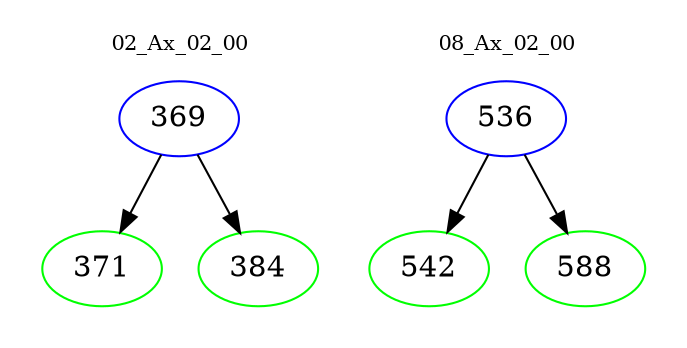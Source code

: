 digraph{
subgraph cluster_0 {
color = white
label = "02_Ax_02_00";
fontsize=10;
T0_369 [label="369", color="blue"]
T0_369 -> T0_371 [color="black"]
T0_371 [label="371", color="green"]
T0_369 -> T0_384 [color="black"]
T0_384 [label="384", color="green"]
}
subgraph cluster_1 {
color = white
label = "08_Ax_02_00";
fontsize=10;
T1_536 [label="536", color="blue"]
T1_536 -> T1_542 [color="black"]
T1_542 [label="542", color="green"]
T1_536 -> T1_588 [color="black"]
T1_588 [label="588", color="green"]
}
}

